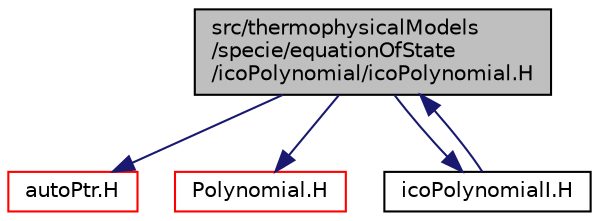 digraph "src/thermophysicalModels/specie/equationOfState/icoPolynomial/icoPolynomial.H"
{
  bgcolor="transparent";
  edge [fontname="Helvetica",fontsize="10",labelfontname="Helvetica",labelfontsize="10"];
  node [fontname="Helvetica",fontsize="10",shape=record];
  Node1 [label="src/thermophysicalModels\l/specie/equationOfState\l/icoPolynomial/icoPolynomial.H",height=0.2,width=0.4,color="black", fillcolor="grey75", style="filled", fontcolor="black"];
  Node1 -> Node2 [color="midnightblue",fontsize="10",style="solid",fontname="Helvetica"];
  Node2 [label="autoPtr.H",height=0.2,width=0.4,color="red",URL="$a08446.html"];
  Node1 -> Node3 [color="midnightblue",fontsize="10",style="solid",fontname="Helvetica"];
  Node3 [label="Polynomial.H",height=0.2,width=0.4,color="red",URL="$a08852.html"];
  Node1 -> Node4 [color="midnightblue",fontsize="10",style="solid",fontname="Helvetica"];
  Node4 [label="icoPolynomialI.H",height=0.2,width=0.4,color="black",URL="$a10270.html"];
  Node4 -> Node1 [color="midnightblue",fontsize="10",style="solid",fontname="Helvetica"];
}
